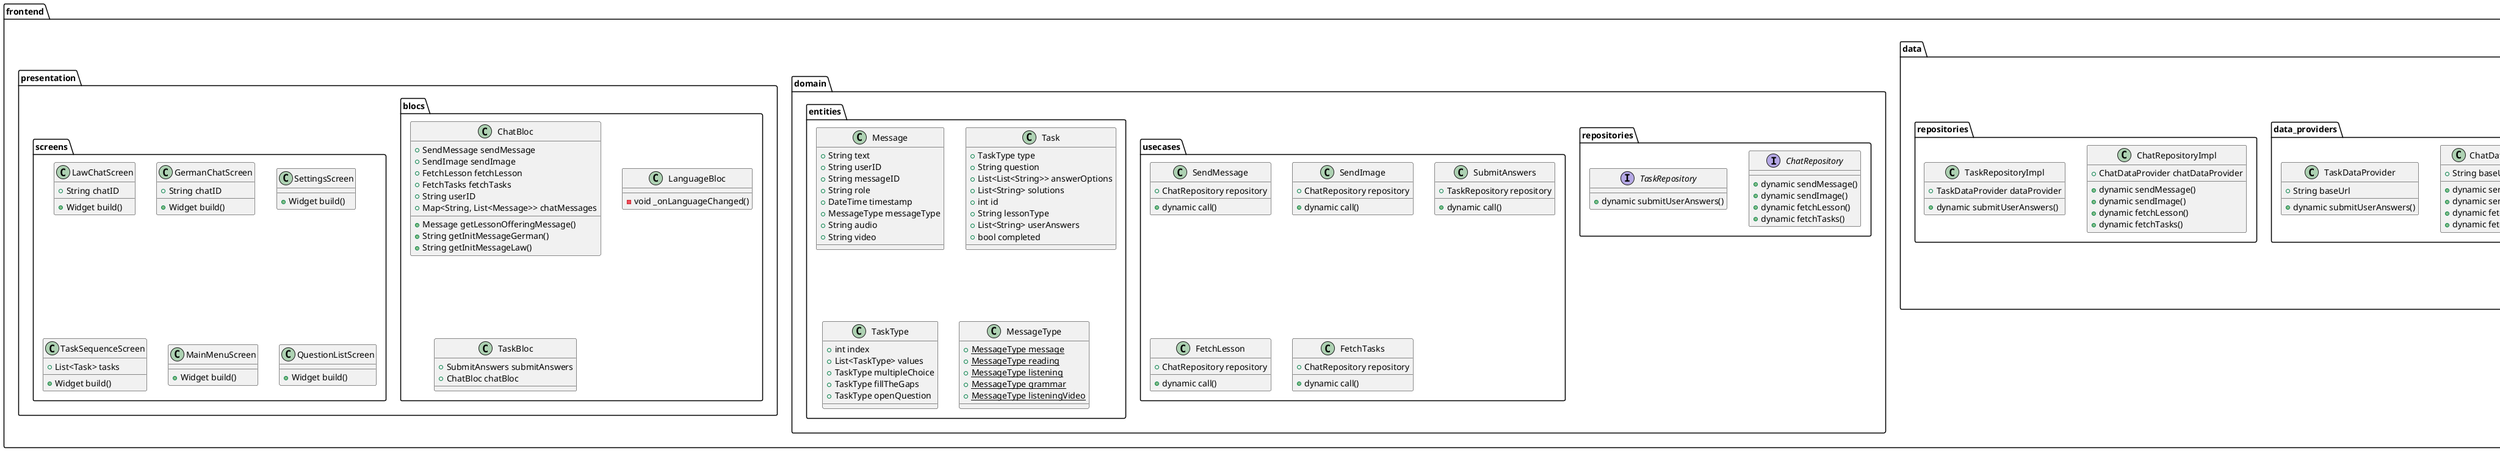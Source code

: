 @startuml

package frontend {
    package styles {
        package app_styles.dart {
            class AppStyles {
                +Color accentColor
                +Color sandColor
                +Color darkColor
                +TextStyle settingsOptionsTextStyle
                +TextStyle settingstextStyle
                +TextStyle mainMenuTitleTextStyle
                +TextStyle taskQuestionTextStyle
                +TextStyle taskOptionTextStyle
                +TextStyle messageTextStyle
                +TextStyle buttonTextStyle()
            }
        }
    }
    package utils {
        package l10n {
            package app_localization.dart {
                class AppLocalizations {
                    +Locale locale
                    +LocalizationsDelegate<AppLocalizations> delegate
                    -Map<String, String>? _localizedStrings
                    +AppLocalizations of()
                    +dynamic load()
                    +String translate()
                }

                class _AppLocalizationsDelegate {
                    +bool isSupported()
                    +dynamic load()
                    +bool shouldReload()
                }
            }
        }
        class MetadataUtils {
            +dynamic initUserId()
            +String generateMessageID()
        }
        class AudioUtils {
        -AudioPlayer _audioPlayer
        +String? audioFilePath
        +Duration maxDuration
        +Duration elapsedDuration
        +Stream<Duration> positionStream
        +dynamic prepareAudioFile()
        +dynamic playPauseAudio()
        +dynamic resetAudio()
        +void dispose()
        }
    }
    package data {
        package models {
            class MessageModel {
                +String text
                +String userID
                +String messageID
                +String role
                +DateTime timestamp
                +MessageType messageType
                +String audio
                +String video
                +String getText
                +String getUserID
                +String getMessageID
                +String getRole
                +DateTime getTimestamp
                +Map<String, dynamic> toJson()  
                        }

            class TaskModel {
                +TaskType type
                +String question
                +List<List<String>> answerOptions
                +List<String> solutions
                +int id
                +String lessonType
                +Map<String, dynamic> toJson()
            }
        }
        package data_providers {
            class ChatDataProvider {
                +String baseUrl
                +dynamic sendMessage()
                +dynamic sendImage()
                +dynamic fetchLesson()
                +dynamic fetchTasks()
            }
            class TaskDataProvider {
                +String baseUrl
                +dynamic submitUserAnswers()
            }
        }
        package repositories {
            class ChatRepositoryImpl {
                +ChatDataProvider chatDataProvider
                +dynamic sendMessage()
                +dynamic sendImage()
                +dynamic fetchLesson()
                +dynamic fetchTasks()
            }
            class TaskRepositoryImpl {
                +TaskDataProvider dataProvider
                +dynamic submitUserAnswers()
            }
        }
    }
    package domain {
        package repositories {
            interface ChatRepository {
                +dynamic sendMessage()
                +dynamic sendImage()
                +dynamic fetchLesson()
                +dynamic fetchTasks()
            }
            interface TaskRepository {
                +dynamic submitUserAnswers()
            }
        }
        package usecases {
            class SendMessage {
                +ChatRepository repository
                +dynamic call()
            }
            class SendImage {
                +ChatRepository repository
                +dynamic call()
            }
            class SubmitAnswers {
                +TaskRepository repository
                +dynamic call()
            }
            class FetchLesson {
                +ChatRepository repository
                +dynamic call()
            }
            class FetchTasks {
                +ChatRepository repository
                +dynamic call()
            }
        }
        package entities {
            class Message {
                +String text
                +String userID
                +String messageID
                +String role
                +DateTime timestamp
                +MessageType messageType
                +String audio
                +String video
            }
            class Task {
                +TaskType type
                +String question
                +List<List<String>> answerOptions
                +List<String> solutions
                +int id
                +String lessonType
                +List<String> userAnswers
                +bool completed
            }
            class TaskType {
                +int index
                +List<TaskType> values
                +TaskType multipleChoice
                +TaskType fillTheGaps
                +TaskType openQuestion
            }
            class MessageType {
                {static} +MessageType message
                {static} +MessageType reading
                {static} +MessageType listening
                {static} +MessageType grammar
                {static} +MessageType listeningVideo
            }
        }
    }
    package presentation {
        package blocs {
            class ChatBloc {
                +SendMessage sendMessage
                +SendImage sendImage
                +FetchLesson fetchLesson
                +FetchTasks fetchTasks
                +String userID
                +Map<String, List<Message>> chatMessages
                +Message getLessonOfferingMessage()
                +String getInitMessageGerman()
                +String getInitMessageLaw()
            }
            class LanguageBloc {
                -void _onLanguageChanged()
            }
            class TaskBloc {
                +SubmitAnswers submitAnswers
                +ChatBloc chatBloc
            }
        }
        package screens {
            class LawChatScreen {
                +String chatID
                +Widget build()
            }
            class GermanChatScreen {
                +String chatID
                +Widget build()
            }
            class SettingsScreen {
                +Widget build()
            }
            class TaskSequenceScreen {
                +List<Task> tasks
                +Widget build()
            }
            class MainMenuScreen {
                +Widget build()
            }
            class QuestionListScreen {
                +Widget build()
            }
        }
    }
}

@enduml